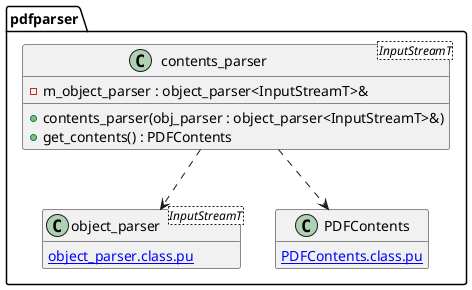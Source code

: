 @startuml contents_parser
hide empty members
namespace pdfparser {
class contents_parser<InputStreamT> {
	-m_object_parser : object_parser<InputStreamT>&

	+contents_parser(obj_parser : object_parser<InputStreamT>&)
	+get_contents() : PDFContents
}
contents_parser ..> object_parser
contents_parser ..> PDFContents

class object_parser<InputStreamT> {
	[[object_parser.class.pu]]
}
class PDFContents {
	[[PDFContents.class.pu]]
}
@enduml
